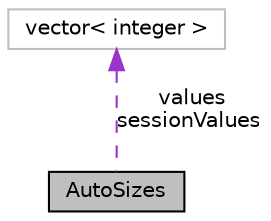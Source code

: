 digraph "AutoSizes"
{
  edge [fontname="Helvetica",fontsize="10",labelfontname="Helvetica",labelfontsize="10"];
  node [fontname="Helvetica",fontsize="10",shape=record];
  Node1 [label="AutoSizes",height=0.2,width=0.4,color="black", fillcolor="grey75", style="filled", fontcolor="black"];
  Node2 -> Node1 [dir="back",color="darkorchid3",fontsize="10",style="dashed",label=" values\nsessionValues" ,fontname="Helvetica"];
  Node2 [label="vector\< integer \>",height=0.2,width=0.4,color="grey75", fillcolor="white", style="filled"];
}
